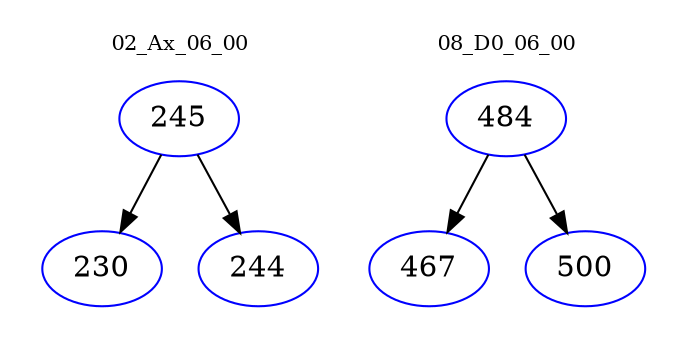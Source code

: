 digraph{
subgraph cluster_0 {
color = white
label = "02_Ax_06_00";
fontsize=10;
T0_245 [label="245", color="blue"]
T0_245 -> T0_230 [color="black"]
T0_230 [label="230", color="blue"]
T0_245 -> T0_244 [color="black"]
T0_244 [label="244", color="blue"]
}
subgraph cluster_1 {
color = white
label = "08_D0_06_00";
fontsize=10;
T1_484 [label="484", color="blue"]
T1_484 -> T1_467 [color="black"]
T1_467 [label="467", color="blue"]
T1_484 -> T1_500 [color="black"]
T1_500 [label="500", color="blue"]
}
}
